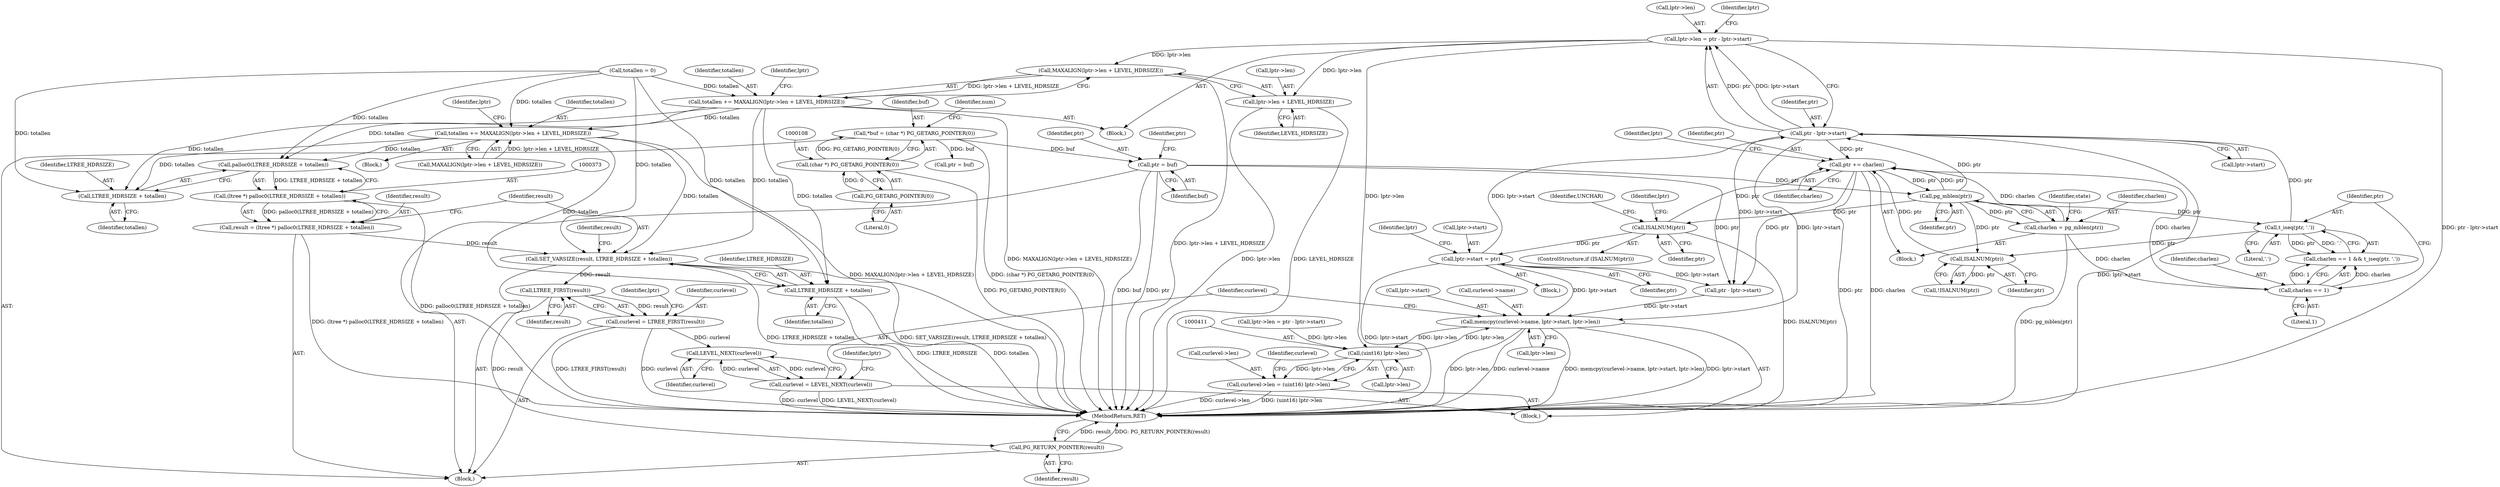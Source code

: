 digraph "0_postgres_31400a673325147e1205326008e32135a78b4d8a_8@integer" {
"1000245" [label="(Call,lptr->len = ptr - lptr->start)"];
"1000249" [label="(Call,ptr - lptr->start)"];
"1000241" [label="(Call,t_iseq(ptr, '.'))"];
"1000204" [label="(Call,pg_mblen(ptr))"];
"1000297" [label="(Call,ptr += charlen)"];
"1000238" [label="(Call,charlen == 1)"];
"1000202" [label="(Call,charlen = pg_mblen(ptr))"];
"1000290" [label="(Call,ISALNUM(ptr))"];
"1000212" [label="(Call,ISALNUM(ptr))"];
"1000195" [label="(Call,ptr = buf)"];
"1000105" [label="(Call,*buf = (char *) PG_GETARG_POINTER(0))"];
"1000107" [label="(Call,(char *) PG_GETARG_POINTER(0))"];
"1000109" [label="(Call,PG_GETARG_POINTER(0))"];
"1000215" [label="(Call,lptr->start = ptr)"];
"1000276" [label="(Call,MAXALIGN(lptr->len + LEVEL_HDRSIZE))"];
"1000274" [label="(Call,totallen += MAXALIGN(lptr->len + LEVEL_HDRSIZE))"];
"1000340" [label="(Call,totallen += MAXALIGN(lptr->len + LEVEL_HDRSIZE))"];
"1000374" [label="(Call,palloc0(LTREE_HDRSIZE + totallen))"];
"1000372" [label="(Call,(ltree *) palloc0(LTREE_HDRSIZE + totallen))"];
"1000370" [label="(Call,result = (ltree *) palloc0(LTREE_HDRSIZE + totallen))"];
"1000378" [label="(Call,SET_VARSIZE(result, LTREE_HDRSIZE + totallen))"];
"1000392" [label="(Call,LTREE_FIRST(result))"];
"1000390" [label="(Call,curlevel = LTREE_FIRST(result))"];
"1000427" [label="(Call,LEVEL_NEXT(curlevel))"];
"1000425" [label="(Call,curlevel = LEVEL_NEXT(curlevel))"];
"1000433" [label="(Call,PG_RETURN_POINTER(result))"];
"1000375" [label="(Call,LTREE_HDRSIZE + totallen)"];
"1000380" [label="(Call,LTREE_HDRSIZE + totallen)"];
"1000277" [label="(Call,lptr->len + LEVEL_HDRSIZE)"];
"1000410" [label="(Call,(uint16) lptr->len)"];
"1000406" [label="(Call,curlevel->len = (uint16) lptr->len)"];
"1000415" [label="(Call,memcpy(curlevel->name, lptr->start, lptr->len))"];
"1000342" [label="(Call,MAXALIGN(lptr->len + LEVEL_HDRSIZE))"];
"1000215" [label="(Call,lptr->start = ptr)"];
"1000222" [label="(Identifier,lptr)"];
"1000372" [label="(Call,(ltree *) palloc0(LTREE_HDRSIZE + totallen))"];
"1000116" [label="(Identifier,num)"];
"1000375" [label="(Call,LTREE_HDRSIZE + totallen)"];
"1000216" [label="(Call,lptr->start)"];
"1000376" [label="(Identifier,LTREE_HDRSIZE)"];
"1000395" [label="(Identifier,lptr)"];
"1000415" [label="(Call,memcpy(curlevel->name, lptr->start, lptr->len))"];
"1000217" [label="(Identifier,lptr)"];
"1000240" [label="(Literal,1)"];
"1000203" [label="(Identifier,charlen)"];
"1000250" [label="(Identifier,ptr)"];
"1000422" [label="(Call,lptr->len)"];
"1000281" [label="(Identifier,LEVEL_HDRSIZE)"];
"1000392" [label="(Call,LTREE_FIRST(result))"];
"1000277" [label="(Call,lptr->len + LEVEL_HDRSIZE)"];
"1000219" [label="(Identifier,ptr)"];
"1000378" [label="(Call,SET_VARSIZE(result, LTREE_HDRSIZE + totallen))"];
"1000406" [label="(Call,curlevel->len = (uint16) lptr->len)"];
"1000109" [label="(Call,PG_GETARG_POINTER(0))"];
"1000229" [label="(Identifier,UNCHAR)"];
"1000208" [label="(Identifier,state)"];
"1000110" [label="(Literal,0)"];
"1000278" [label="(Call,lptr->len)"];
"1000241" [label="(Call,t_iseq(ptr, '.'))"];
"1000249" [label="(Call,ptr - lptr->start)"];
"1000299" [label="(Identifier,charlen)"];
"1000390" [label="(Call,curlevel = LTREE_FIRST(result))"];
"1000310" [label="(Block,)"];
"1000315" [label="(Call,ptr - lptr->start)"];
"1000425" [label="(Call,curlevel = LEVEL_NEXT(curlevel))"];
"1000393" [label="(Identifier,result)"];
"1000405" [label="(Block,)"];
"1000381" [label="(Identifier,LTREE_HDRSIZE)"];
"1000214" [label="(Block,)"];
"1000407" [label="(Call,curlevel->len)"];
"1000205" [label="(Identifier,ptr)"];
"1000289" [label="(Call,!ISALNUM(ptr))"];
"1000119" [label="(Call,totallen = 0)"];
"1000416" [label="(Call,curlevel->name)"];
"1000211" [label="(ControlStructure,if (ISALNUM(ptr)))"];
"1000196" [label="(Identifier,ptr)"];
"1000202" [label="(Call,charlen = pg_mblen(ptr))"];
"1000106" [label="(Identifier,buf)"];
"1000370" [label="(Call,result = (ltree *) palloc0(LTREE_HDRSIZE + totallen))"];
"1000340" [label="(Call,totallen += MAXALIGN(lptr->len + LEVEL_HDRSIZE))"];
"1000419" [label="(Call,lptr->start)"];
"1000302" [label="(Identifier,lptr)"];
"1000283" [label="(Identifier,lptr)"];
"1000297" [label="(Call,ptr += charlen)"];
"1000245" [label="(Call,lptr->len = ptr - lptr->start)"];
"1000276" [label="(Call,MAXALIGN(lptr->len + LEVEL_HDRSIZE))"];
"1000237" [label="(Call,charlen == 1 && t_iseq(ptr, '.'))"];
"1000291" [label="(Identifier,ptr)"];
"1000311" [label="(Call,lptr->len = ptr - lptr->start)"];
"1000341" [label="(Identifier,totallen)"];
"1000385" [label="(Identifier,result)"];
"1000433" [label="(Call,PG_RETURN_POINTER(result))"];
"1000377" [label="(Identifier,totallen)"];
"1000391" [label="(Identifier,curlevel)"];
"1000428" [label="(Identifier,curlevel)"];
"1000246" [label="(Call,lptr->len)"];
"1000239" [label="(Identifier,charlen)"];
"1000275" [label="(Identifier,totallen)"];
"1000382" [label="(Identifier,totallen)"];
"1000195" [label="(Call,ptr = buf)"];
"1000238" [label="(Call,charlen == 1)"];
"1000107" [label="(Call,(char *) PG_GETARG_POINTER(0))"];
"1000243" [label="(Literal,'.')"];
"1000410" [label="(Call,(uint16) lptr->len)"];
"1000290" [label="(Call,ISALNUM(ptr))"];
"1000133" [label="(Call,ptr = buf)"];
"1000426" [label="(Identifier,curlevel)"];
"1000204" [label="(Call,pg_mblen(ptr))"];
"1000349" [label="(Identifier,lptr)"];
"1000380" [label="(Call,LTREE_HDRSIZE + totallen)"];
"1000257" [label="(Identifier,lptr)"];
"1000244" [label="(Block,)"];
"1000213" [label="(Identifier,ptr)"];
"1000212" [label="(Call,ISALNUM(ptr))"];
"1000379" [label="(Identifier,result)"];
"1000298" [label="(Identifier,ptr)"];
"1000103" [label="(Block,)"];
"1000434" [label="(Identifier,result)"];
"1000371" [label="(Identifier,result)"];
"1000201" [label="(Block,)"];
"1000427" [label="(Call,LEVEL_NEXT(curlevel))"];
"1000242" [label="(Identifier,ptr)"];
"1000430" [label="(Identifier,lptr)"];
"1000374" [label="(Call,palloc0(LTREE_HDRSIZE + totallen))"];
"1000435" [label="(MethodReturn,RET)"];
"1000274" [label="(Call,totallen += MAXALIGN(lptr->len + LEVEL_HDRSIZE))"];
"1000197" [label="(Identifier,buf)"];
"1000200" [label="(Identifier,ptr)"];
"1000251" [label="(Call,lptr->start)"];
"1000105" [label="(Call,*buf = (char *) PG_GETARG_POINTER(0))"];
"1000417" [label="(Identifier,curlevel)"];
"1000412" [label="(Call,lptr->len)"];
"1000245" -> "1000244"  [label="AST: "];
"1000245" -> "1000249"  [label="CFG: "];
"1000246" -> "1000245"  [label="AST: "];
"1000249" -> "1000245"  [label="AST: "];
"1000257" -> "1000245"  [label="CFG: "];
"1000245" -> "1000435"  [label="DDG: ptr - lptr->start"];
"1000249" -> "1000245"  [label="DDG: ptr"];
"1000249" -> "1000245"  [label="DDG: lptr->start"];
"1000245" -> "1000276"  [label="DDG: lptr->len"];
"1000245" -> "1000277"  [label="DDG: lptr->len"];
"1000245" -> "1000410"  [label="DDG: lptr->len"];
"1000249" -> "1000251"  [label="CFG: "];
"1000250" -> "1000249"  [label="AST: "];
"1000251" -> "1000249"  [label="AST: "];
"1000249" -> "1000435"  [label="DDG: lptr->start"];
"1000241" -> "1000249"  [label="DDG: ptr"];
"1000204" -> "1000249"  [label="DDG: ptr"];
"1000215" -> "1000249"  [label="DDG: lptr->start"];
"1000249" -> "1000297"  [label="DDG: ptr"];
"1000249" -> "1000315"  [label="DDG: lptr->start"];
"1000249" -> "1000415"  [label="DDG: lptr->start"];
"1000241" -> "1000237"  [label="AST: "];
"1000241" -> "1000243"  [label="CFG: "];
"1000242" -> "1000241"  [label="AST: "];
"1000243" -> "1000241"  [label="AST: "];
"1000237" -> "1000241"  [label="CFG: "];
"1000241" -> "1000237"  [label="DDG: ptr"];
"1000241" -> "1000237"  [label="DDG: '.'"];
"1000204" -> "1000241"  [label="DDG: ptr"];
"1000241" -> "1000290"  [label="DDG: ptr"];
"1000204" -> "1000202"  [label="AST: "];
"1000204" -> "1000205"  [label="CFG: "];
"1000205" -> "1000204"  [label="AST: "];
"1000202" -> "1000204"  [label="CFG: "];
"1000204" -> "1000202"  [label="DDG: ptr"];
"1000297" -> "1000204"  [label="DDG: ptr"];
"1000195" -> "1000204"  [label="DDG: ptr"];
"1000204" -> "1000212"  [label="DDG: ptr"];
"1000204" -> "1000290"  [label="DDG: ptr"];
"1000204" -> "1000297"  [label="DDG: ptr"];
"1000297" -> "1000201"  [label="AST: "];
"1000297" -> "1000299"  [label="CFG: "];
"1000298" -> "1000297"  [label="AST: "];
"1000299" -> "1000297"  [label="AST: "];
"1000302" -> "1000297"  [label="CFG: "];
"1000297" -> "1000435"  [label="DDG: ptr"];
"1000297" -> "1000435"  [label="DDG: charlen"];
"1000238" -> "1000297"  [label="DDG: charlen"];
"1000202" -> "1000297"  [label="DDG: charlen"];
"1000290" -> "1000297"  [label="DDG: ptr"];
"1000212" -> "1000297"  [label="DDG: ptr"];
"1000297" -> "1000315"  [label="DDG: ptr"];
"1000238" -> "1000237"  [label="AST: "];
"1000238" -> "1000240"  [label="CFG: "];
"1000239" -> "1000238"  [label="AST: "];
"1000240" -> "1000238"  [label="AST: "];
"1000242" -> "1000238"  [label="CFG: "];
"1000237" -> "1000238"  [label="CFG: "];
"1000238" -> "1000237"  [label="DDG: charlen"];
"1000238" -> "1000237"  [label="DDG: 1"];
"1000202" -> "1000238"  [label="DDG: charlen"];
"1000202" -> "1000201"  [label="AST: "];
"1000203" -> "1000202"  [label="AST: "];
"1000208" -> "1000202"  [label="CFG: "];
"1000202" -> "1000435"  [label="DDG: pg_mblen(ptr)"];
"1000290" -> "1000289"  [label="AST: "];
"1000290" -> "1000291"  [label="CFG: "];
"1000291" -> "1000290"  [label="AST: "];
"1000289" -> "1000290"  [label="CFG: "];
"1000290" -> "1000289"  [label="DDG: ptr"];
"1000212" -> "1000211"  [label="AST: "];
"1000212" -> "1000213"  [label="CFG: "];
"1000213" -> "1000212"  [label="AST: "];
"1000217" -> "1000212"  [label="CFG: "];
"1000229" -> "1000212"  [label="CFG: "];
"1000212" -> "1000435"  [label="DDG: ISALNUM(ptr)"];
"1000212" -> "1000215"  [label="DDG: ptr"];
"1000195" -> "1000103"  [label="AST: "];
"1000195" -> "1000197"  [label="CFG: "];
"1000196" -> "1000195"  [label="AST: "];
"1000197" -> "1000195"  [label="AST: "];
"1000200" -> "1000195"  [label="CFG: "];
"1000195" -> "1000435"  [label="DDG: buf"];
"1000195" -> "1000435"  [label="DDG: ptr"];
"1000105" -> "1000195"  [label="DDG: buf"];
"1000195" -> "1000315"  [label="DDG: ptr"];
"1000105" -> "1000103"  [label="AST: "];
"1000105" -> "1000107"  [label="CFG: "];
"1000106" -> "1000105"  [label="AST: "];
"1000107" -> "1000105"  [label="AST: "];
"1000116" -> "1000105"  [label="CFG: "];
"1000105" -> "1000435"  [label="DDG: (char *) PG_GETARG_POINTER(0)"];
"1000107" -> "1000105"  [label="DDG: PG_GETARG_POINTER(0)"];
"1000105" -> "1000133"  [label="DDG: buf"];
"1000107" -> "1000109"  [label="CFG: "];
"1000108" -> "1000107"  [label="AST: "];
"1000109" -> "1000107"  [label="AST: "];
"1000107" -> "1000435"  [label="DDG: PG_GETARG_POINTER(0)"];
"1000109" -> "1000107"  [label="DDG: 0"];
"1000109" -> "1000110"  [label="CFG: "];
"1000110" -> "1000109"  [label="AST: "];
"1000215" -> "1000214"  [label="AST: "];
"1000215" -> "1000219"  [label="CFG: "];
"1000216" -> "1000215"  [label="AST: "];
"1000219" -> "1000215"  [label="AST: "];
"1000222" -> "1000215"  [label="CFG: "];
"1000215" -> "1000435"  [label="DDG: lptr->start"];
"1000215" -> "1000315"  [label="DDG: lptr->start"];
"1000215" -> "1000415"  [label="DDG: lptr->start"];
"1000276" -> "1000274"  [label="AST: "];
"1000276" -> "1000277"  [label="CFG: "];
"1000277" -> "1000276"  [label="AST: "];
"1000274" -> "1000276"  [label="CFG: "];
"1000276" -> "1000435"  [label="DDG: lptr->len + LEVEL_HDRSIZE"];
"1000276" -> "1000274"  [label="DDG: lptr->len + LEVEL_HDRSIZE"];
"1000274" -> "1000244"  [label="AST: "];
"1000275" -> "1000274"  [label="AST: "];
"1000283" -> "1000274"  [label="CFG: "];
"1000274" -> "1000435"  [label="DDG: MAXALIGN(lptr->len + LEVEL_HDRSIZE)"];
"1000119" -> "1000274"  [label="DDG: totallen"];
"1000274" -> "1000340"  [label="DDG: totallen"];
"1000274" -> "1000374"  [label="DDG: totallen"];
"1000274" -> "1000375"  [label="DDG: totallen"];
"1000274" -> "1000378"  [label="DDG: totallen"];
"1000274" -> "1000380"  [label="DDG: totallen"];
"1000340" -> "1000310"  [label="AST: "];
"1000340" -> "1000342"  [label="CFG: "];
"1000341" -> "1000340"  [label="AST: "];
"1000342" -> "1000340"  [label="AST: "];
"1000349" -> "1000340"  [label="CFG: "];
"1000340" -> "1000435"  [label="DDG: MAXALIGN(lptr->len + LEVEL_HDRSIZE)"];
"1000342" -> "1000340"  [label="DDG: lptr->len + LEVEL_HDRSIZE"];
"1000119" -> "1000340"  [label="DDG: totallen"];
"1000340" -> "1000374"  [label="DDG: totallen"];
"1000340" -> "1000375"  [label="DDG: totallen"];
"1000340" -> "1000378"  [label="DDG: totallen"];
"1000340" -> "1000380"  [label="DDG: totallen"];
"1000374" -> "1000372"  [label="AST: "];
"1000374" -> "1000375"  [label="CFG: "];
"1000375" -> "1000374"  [label="AST: "];
"1000372" -> "1000374"  [label="CFG: "];
"1000374" -> "1000372"  [label="DDG: LTREE_HDRSIZE + totallen"];
"1000119" -> "1000374"  [label="DDG: totallen"];
"1000372" -> "1000370"  [label="AST: "];
"1000373" -> "1000372"  [label="AST: "];
"1000370" -> "1000372"  [label="CFG: "];
"1000372" -> "1000435"  [label="DDG: palloc0(LTREE_HDRSIZE + totallen)"];
"1000372" -> "1000370"  [label="DDG: palloc0(LTREE_HDRSIZE + totallen)"];
"1000370" -> "1000103"  [label="AST: "];
"1000371" -> "1000370"  [label="AST: "];
"1000379" -> "1000370"  [label="CFG: "];
"1000370" -> "1000435"  [label="DDG: (ltree *) palloc0(LTREE_HDRSIZE + totallen)"];
"1000370" -> "1000378"  [label="DDG: result"];
"1000378" -> "1000103"  [label="AST: "];
"1000378" -> "1000380"  [label="CFG: "];
"1000379" -> "1000378"  [label="AST: "];
"1000380" -> "1000378"  [label="AST: "];
"1000385" -> "1000378"  [label="CFG: "];
"1000378" -> "1000435"  [label="DDG: LTREE_HDRSIZE + totallen"];
"1000378" -> "1000435"  [label="DDG: SET_VARSIZE(result, LTREE_HDRSIZE + totallen)"];
"1000119" -> "1000378"  [label="DDG: totallen"];
"1000378" -> "1000392"  [label="DDG: result"];
"1000392" -> "1000390"  [label="AST: "];
"1000392" -> "1000393"  [label="CFG: "];
"1000393" -> "1000392"  [label="AST: "];
"1000390" -> "1000392"  [label="CFG: "];
"1000392" -> "1000390"  [label="DDG: result"];
"1000392" -> "1000433"  [label="DDG: result"];
"1000390" -> "1000103"  [label="AST: "];
"1000391" -> "1000390"  [label="AST: "];
"1000395" -> "1000390"  [label="CFG: "];
"1000390" -> "1000435"  [label="DDG: LTREE_FIRST(result)"];
"1000390" -> "1000435"  [label="DDG: curlevel"];
"1000390" -> "1000427"  [label="DDG: curlevel"];
"1000427" -> "1000425"  [label="AST: "];
"1000427" -> "1000428"  [label="CFG: "];
"1000428" -> "1000427"  [label="AST: "];
"1000425" -> "1000427"  [label="CFG: "];
"1000427" -> "1000425"  [label="DDG: curlevel"];
"1000425" -> "1000427"  [label="DDG: curlevel"];
"1000425" -> "1000405"  [label="AST: "];
"1000426" -> "1000425"  [label="AST: "];
"1000430" -> "1000425"  [label="CFG: "];
"1000425" -> "1000435"  [label="DDG: LEVEL_NEXT(curlevel)"];
"1000425" -> "1000435"  [label="DDG: curlevel"];
"1000433" -> "1000103"  [label="AST: "];
"1000433" -> "1000434"  [label="CFG: "];
"1000434" -> "1000433"  [label="AST: "];
"1000435" -> "1000433"  [label="CFG: "];
"1000433" -> "1000435"  [label="DDG: result"];
"1000433" -> "1000435"  [label="DDG: PG_RETURN_POINTER(result)"];
"1000375" -> "1000377"  [label="CFG: "];
"1000376" -> "1000375"  [label="AST: "];
"1000377" -> "1000375"  [label="AST: "];
"1000119" -> "1000375"  [label="DDG: totallen"];
"1000380" -> "1000382"  [label="CFG: "];
"1000381" -> "1000380"  [label="AST: "];
"1000382" -> "1000380"  [label="AST: "];
"1000380" -> "1000435"  [label="DDG: totallen"];
"1000380" -> "1000435"  [label="DDG: LTREE_HDRSIZE"];
"1000119" -> "1000380"  [label="DDG: totallen"];
"1000277" -> "1000281"  [label="CFG: "];
"1000278" -> "1000277"  [label="AST: "];
"1000281" -> "1000277"  [label="AST: "];
"1000277" -> "1000435"  [label="DDG: lptr->len"];
"1000277" -> "1000435"  [label="DDG: LEVEL_HDRSIZE"];
"1000410" -> "1000406"  [label="AST: "];
"1000410" -> "1000412"  [label="CFG: "];
"1000411" -> "1000410"  [label="AST: "];
"1000412" -> "1000410"  [label="AST: "];
"1000406" -> "1000410"  [label="CFG: "];
"1000410" -> "1000406"  [label="DDG: lptr->len"];
"1000415" -> "1000410"  [label="DDG: lptr->len"];
"1000311" -> "1000410"  [label="DDG: lptr->len"];
"1000410" -> "1000415"  [label="DDG: lptr->len"];
"1000406" -> "1000405"  [label="AST: "];
"1000407" -> "1000406"  [label="AST: "];
"1000417" -> "1000406"  [label="CFG: "];
"1000406" -> "1000435"  [label="DDG: curlevel->len"];
"1000406" -> "1000435"  [label="DDG: (uint16) lptr->len"];
"1000415" -> "1000405"  [label="AST: "];
"1000415" -> "1000422"  [label="CFG: "];
"1000416" -> "1000415"  [label="AST: "];
"1000419" -> "1000415"  [label="AST: "];
"1000422" -> "1000415"  [label="AST: "];
"1000426" -> "1000415"  [label="CFG: "];
"1000415" -> "1000435"  [label="DDG: lptr->len"];
"1000415" -> "1000435"  [label="DDG: curlevel->name"];
"1000415" -> "1000435"  [label="DDG: memcpy(curlevel->name, lptr->start, lptr->len)"];
"1000415" -> "1000435"  [label="DDG: lptr->start"];
"1000315" -> "1000415"  [label="DDG: lptr->start"];
}
